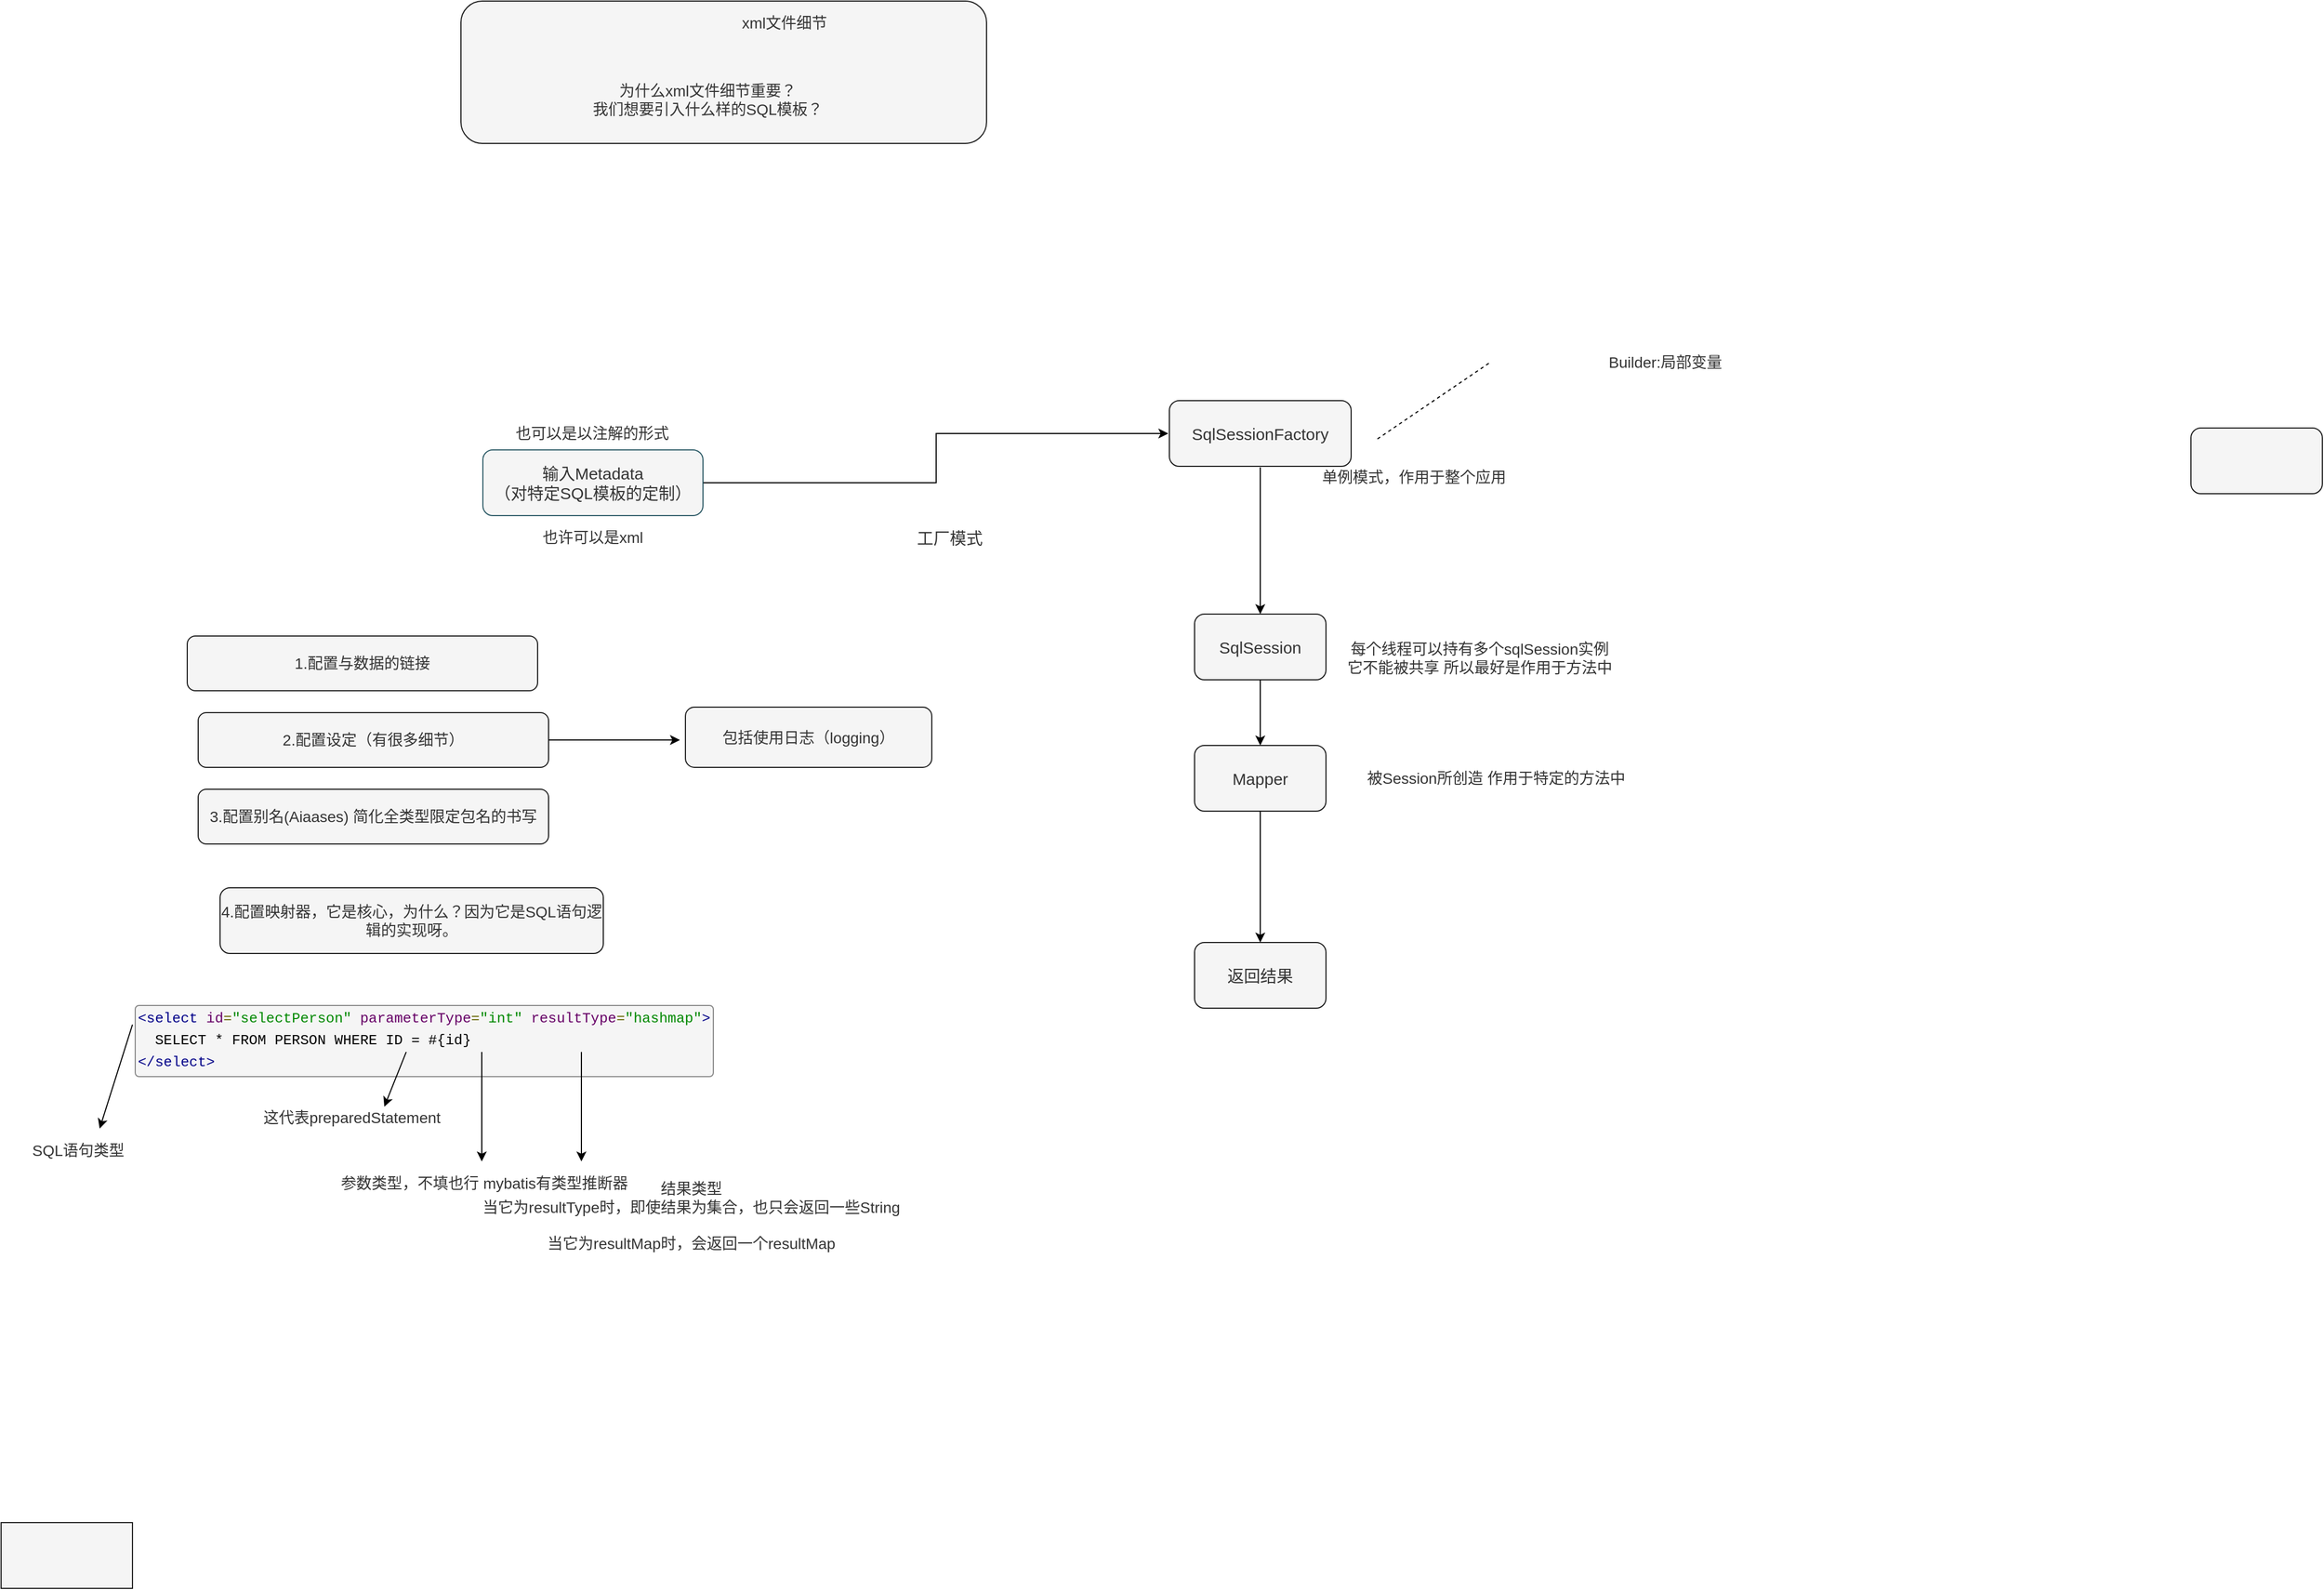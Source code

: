 <mxfile version="13.7.9" type="device"><diagram id="35eFR8FSnUiknflDj2zo" name="第 1 页"><mxGraphModel dx="2249" dy="822" grid="1" gridSize="10" guides="1" tooltips="1" connect="1" arrows="1" fold="1" page="1" pageScale="1" pageWidth="827" pageHeight="1169" math="0" shadow="0"><root><mxCell id="0"/><mxCell id="1" parent="0"/><mxCell id="ilkZyiNanOVAXZy-Vs5E-2" value="" style="rounded=1;whiteSpace=wrap;html=1;shadow=0;glass=0;sketch=0;strokeColor=#1A1A1A;strokeWidth=1;fillColor=#f5f5f5;fontSize=14;fontColor=#333333;" vertex="1" parent="1"><mxGeometry x="-10" y="50" width="480" height="130" as="geometry"/></mxCell><mxCell id="nE3uEgxB3FPaiqFHe7v--18" value="" style="edgeStyle=orthogonalEdgeStyle;rounded=0;orthogonalLoop=1;jettySize=auto;html=1;fontSize=15;fontColor=#333333;" parent="1" source="nE3uEgxB3FPaiqFHe7v--11" target="nE3uEgxB3FPaiqFHe7v--17" edge="1"><mxGeometry relative="1" as="geometry"/></mxCell><mxCell id="nE3uEgxB3FPaiqFHe7v--11" value="SqlSessionFactory" style="rounded=1;whiteSpace=wrap;html=1;fillColor=#f5f5f5;fontSize=15;shadow=0;glass=0;sketch=0;fontColor=#333333;strokeWidth=1;perimeterSpacing=1;strokeColor=#1A1A1A;" parent="1" vertex="1"><mxGeometry x="637" y="415" width="166" height="60" as="geometry"/></mxCell><mxCell id="nE3uEgxB3FPaiqFHe7v--14" style="edgeStyle=orthogonalEdgeStyle;rounded=0;orthogonalLoop=1;jettySize=auto;html=1;fontSize=15;fontColor=#333333;" parent="1" source="nE3uEgxB3FPaiqFHe7v--12" target="nE3uEgxB3FPaiqFHe7v--11" edge="1"><mxGeometry relative="1" as="geometry"/></mxCell><mxCell id="nE3uEgxB3FPaiqFHe7v--12" value="输入Metadata&lt;br&gt;（对特定SQL模板的定制）" style="whiteSpace=wrap;html=1;rounded=1;shadow=0;fontSize=15;fontColor=#333333;strokeColor=#2C5A66;strokeWidth=1;fillColor=#f5f5f5;glass=0;sketch=0;" parent="1" vertex="1"><mxGeometry x="10" y="460" width="201" height="60" as="geometry"/></mxCell><mxCell id="nE3uEgxB3FPaiqFHe7v--44" style="edgeStyle=orthogonalEdgeStyle;rounded=0;orthogonalLoop=1;jettySize=auto;html=1;exitX=0.5;exitY=1;exitDx=0;exitDy=0;entryX=0.5;entryY=0;entryDx=0;entryDy=0;fontSize=14;fontColor=#333333;" parent="1" source="nE3uEgxB3FPaiqFHe7v--17" target="nE3uEgxB3FPaiqFHe7v--22" edge="1"><mxGeometry relative="1" as="geometry"/></mxCell><mxCell id="nE3uEgxB3FPaiqFHe7v--17" value="SqlSession" style="whiteSpace=wrap;html=1;rounded=1;shadow=0;fontSize=15;fontColor=#333333;strokeColor=#1A1A1A;strokeWidth=1;fillColor=#f5f5f5;glass=0;sketch=0;" parent="1" vertex="1"><mxGeometry x="660" y="610" width="120" height="60" as="geometry"/></mxCell><mxCell id="nE3uEgxB3FPaiqFHe7v--19" value="工厂模式" style="text;html=1;strokeColor=none;fillColor=none;align=center;verticalAlign=middle;whiteSpace=wrap;rounded=0;shadow=0;glass=0;sketch=0;fontSize=15;fontColor=#333333;" parent="1" vertex="1"><mxGeometry x="390" y="530" width="93" height="20" as="geometry"/></mxCell><mxCell id="nE3uEgxB3FPaiqFHe7v--20" value="也许可以是xml" style="text;html=1;strokeColor=none;fillColor=none;align=center;verticalAlign=middle;whiteSpace=wrap;rounded=0;shadow=0;glass=0;sketch=0;fontSize=14;fontColor=#333333;" parent="1" vertex="1"><mxGeometry x="45.5" y="535" width="129" height="10" as="geometry"/></mxCell><mxCell id="nE3uEgxB3FPaiqFHe7v--29" value="" style="edgeStyle=orthogonalEdgeStyle;rounded=0;orthogonalLoop=1;jettySize=auto;html=1;fontSize=15;fontColor=#333333;" parent="1" source="nE3uEgxB3FPaiqFHe7v--22" target="nE3uEgxB3FPaiqFHe7v--28" edge="1"><mxGeometry relative="1" as="geometry"/></mxCell><mxCell id="nE3uEgxB3FPaiqFHe7v--22" value="Mapper" style="rounded=1;whiteSpace=wrap;html=1;shadow=0;glass=0;sketch=0;strokeColor=#1A1A1A;strokeWidth=1;fillColor=#f5f5f5;fontSize=15;fontColor=#333333;" parent="1" vertex="1"><mxGeometry x="660" y="730" width="120" height="60" as="geometry"/></mxCell><mxCell id="nE3uEgxB3FPaiqFHe7v--28" value="返回结果" style="whiteSpace=wrap;html=1;rounded=1;shadow=0;fontSize=15;fontColor=#333333;strokeColor=#1A1A1A;strokeWidth=1;fillColor=#f5f5f5;glass=0;sketch=0;" parent="1" vertex="1"><mxGeometry x="660" y="910" width="120" height="60" as="geometry"/></mxCell><mxCell id="nE3uEgxB3FPaiqFHe7v--30" value="也可以是以注解的形式" style="text;html=1;strokeColor=none;fillColor=none;align=center;verticalAlign=middle;whiteSpace=wrap;rounded=0;shadow=0;glass=0;sketch=0;fontSize=14;fontColor=#333333;" parent="1" vertex="1"><mxGeometry x="25" y="440" width="170" height="10" as="geometry"/></mxCell><mxCell id="nE3uEgxB3FPaiqFHe7v--45" value="" style="rounded=1;whiteSpace=wrap;html=1;shadow=0;glass=0;sketch=0;strokeColor=#1A1A1A;strokeWidth=1;fillColor=#f5f5f5;fontSize=14;fontColor=#333333;" parent="1" vertex="1"><mxGeometry x="1570" y="440" width="120" height="60" as="geometry"/></mxCell><mxCell id="nE3uEgxB3FPaiqFHe7v--46" value="" style="endArrow=none;dashed=1;html=1;fontSize=14;fontColor=#333333;" parent="1" edge="1"><mxGeometry width="50" height="50" relative="1" as="geometry"><mxPoint x="827" y="450" as="sourcePoint"/><mxPoint x="930" y="380" as="targetPoint"/></mxGeometry></mxCell><mxCell id="nE3uEgxB3FPaiqFHe7v--47" value="Builder:局部变量" style="text;html=1;strokeColor=none;fillColor=none;align=center;verticalAlign=middle;whiteSpace=wrap;rounded=0;shadow=0;glass=0;sketch=0;fontSize=14;fontColor=#333333;" parent="1" vertex="1"><mxGeometry x="960" y="360" width="260" height="40" as="geometry"/></mxCell><mxCell id="nE3uEgxB3FPaiqFHe7v--48" value="单例模式，作用于整个应用" style="text;html=1;align=center;verticalAlign=middle;resizable=0;points=[];autosize=1;fontSize=14;fontColor=#333333;" parent="1" vertex="1"><mxGeometry x="770" y="475" width="180" height="20" as="geometry"/></mxCell><mxCell id="nE3uEgxB3FPaiqFHe7v--49" value="每个线程可以持有多个sqlSession实例&lt;br&gt;它不能被共享 所以最好是作用于方法中" style="text;html=1;align=center;verticalAlign=middle;resizable=0;points=[];autosize=1;fontSize=14;fontColor=#333333;" parent="1" vertex="1"><mxGeometry x="790" y="630" width="260" height="40" as="geometry"/></mxCell><mxCell id="nE3uEgxB3FPaiqFHe7v--50" value="被Session所创造 作用于特定的方法中" style="text;html=1;align=center;verticalAlign=middle;resizable=0;points=[];autosize=1;fontSize=14;fontColor=#333333;" parent="1" vertex="1"><mxGeometry x="810" y="750" width="250" height="20" as="geometry"/></mxCell><mxCell id="nE3uEgxB3FPaiqFHe7v--51" value="xml文件细节" style="text;html=1;align=center;verticalAlign=middle;resizable=0;points=[];autosize=1;fontSize=14;fontColor=#333333;" parent="1" vertex="1"><mxGeometry x="240" y="60" width="90" height="20" as="geometry"/></mxCell><mxCell id="nE3uEgxB3FPaiqFHe7v--52" value="为什么xml文件细节重要？&lt;br&gt;我们想要引入什么样的SQL模板？" style="text;html=1;align=center;verticalAlign=middle;resizable=0;points=[];autosize=1;fontSize=14;fontColor=#333333;" parent="1" vertex="1"><mxGeometry x="100" y="120" width="230" height="40" as="geometry"/></mxCell><mxCell id="ilkZyiNanOVAXZy-Vs5E-3" value="1.配置与数据的链接" style="rounded=1;whiteSpace=wrap;html=1;shadow=0;glass=0;sketch=0;strokeColor=#1A1A1A;strokeWidth=1;fillColor=#f5f5f5;fontSize=14;fontColor=#333333;" vertex="1" parent="1"><mxGeometry x="-260" y="630" width="320" height="50" as="geometry"/></mxCell><mxCell id="ilkZyiNanOVAXZy-Vs5E-20" style="edgeStyle=orthogonalEdgeStyle;rounded=0;orthogonalLoop=1;jettySize=auto;html=1;fontSize=14;fontColor=#333333;" edge="1" parent="1" source="ilkZyiNanOVAXZy-Vs5E-4"><mxGeometry relative="1" as="geometry"><mxPoint x="190" y="725" as="targetPoint"/></mxGeometry></mxCell><mxCell id="ilkZyiNanOVAXZy-Vs5E-4" value="2.配置设定（有很多细节）" style="rounded=1;whiteSpace=wrap;html=1;shadow=0;glass=0;sketch=0;strokeColor=#1A1A1A;strokeWidth=1;fillColor=#f5f5f5;fontSize=14;fontColor=#333333;" vertex="1" parent="1"><mxGeometry x="-250" y="700" width="320" height="50" as="geometry"/></mxCell><mxCell id="ilkZyiNanOVAXZy-Vs5E-5" value="3.配置别名(Aiaases) 简化全类型限定包名的书写" style="rounded=1;whiteSpace=wrap;html=1;shadow=0;glass=0;sketch=0;strokeColor=#1A1A1A;strokeWidth=1;fillColor=#f5f5f5;fontSize=14;fontColor=#333333;" vertex="1" parent="1"><mxGeometry x="-250" y="770" width="320" height="50" as="geometry"/></mxCell><mxCell id="ilkZyiNanOVAXZy-Vs5E-6" value="4.配置映射器，它是核心，为什么？因为它是SQL语句逻辑的实现呀。" style="rounded=1;whiteSpace=wrap;html=1;shadow=0;glass=0;sketch=0;strokeColor=#1A1A1A;strokeWidth=1;fillColor=#f5f5f5;fontSize=14;fontColor=#333333;" vertex="1" parent="1"><mxGeometry x="-230" y="860" width="350" height="60" as="geometry"/></mxCell><mxCell id="ilkZyiNanOVAXZy-Vs5E-7" value="&lt;pre class=&quot;prettyprint&quot; style=&quot;padding: 2px; font-family: monaco, menlo, consolas, &amp;quot;courier new&amp;quot;, monospace; font-size: 13px; color: rgb(51, 51, 51); border-radius: 4px; display: block; margin: 0px 0px 20px; line-height: 20px; word-break: break-all; overflow-wrap: break-word; background-color: rgb(245, 245, 245); border: 1px solid rgb(136, 136, 136); font-style: normal; font-weight: 400; letter-spacing: normal; text-indent: 0px; text-transform: none; word-spacing: 0px;&quot;&gt;&lt;span class=&quot;tag&quot; style=&quot;color: rgb(0 , 0 , 136)&quot;&gt;&amp;lt;select&lt;/span&gt;&lt;span class=&quot;pln&quot; style=&quot;color: rgb(0 , 0 , 0)&quot;&gt; &lt;/span&gt;&lt;span class=&quot;atn&quot; style=&quot;color: rgb(102 , 0 , 102)&quot;&gt;id&lt;/span&gt;&lt;span class=&quot;pun&quot; style=&quot;color: rgb(102 , 102 , 0)&quot;&gt;=&lt;/span&gt;&lt;span class=&quot;atv&quot; style=&quot;color: rgb(0 , 136 , 0)&quot;&gt;&quot;selectPerson&quot;&lt;/span&gt;&lt;span class=&quot;pln&quot; style=&quot;color: rgb(0 , 0 , 0)&quot;&gt; &lt;/span&gt;&lt;span class=&quot;atn&quot; style=&quot;color: rgb(102 , 0 , 102)&quot;&gt;parameterType&lt;/span&gt;&lt;span class=&quot;pun&quot; style=&quot;color: rgb(102 , 102 , 0)&quot;&gt;=&lt;/span&gt;&lt;span class=&quot;atv&quot; style=&quot;color: rgb(0 , 136 , 0)&quot;&gt;&quot;int&quot;&lt;/span&gt;&lt;span class=&quot;pln&quot; style=&quot;color: rgb(0 , 0 , 0)&quot;&gt; &lt;/span&gt;&lt;span class=&quot;atn&quot; style=&quot;color: rgb(102 , 0 , 102)&quot;&gt;resultType&lt;/span&gt;&lt;span class=&quot;pun&quot; style=&quot;color: rgb(102 , 102 , 0)&quot;&gt;=&lt;/span&gt;&lt;span class=&quot;atv&quot; style=&quot;color: rgb(0 , 136 , 0)&quot;&gt;&quot;hashmap&quot;&lt;/span&gt;&lt;span class=&quot;tag&quot; style=&quot;color: rgb(0 , 0 , 136)&quot;&gt;&amp;gt;&lt;/span&gt;&lt;span class=&quot;pln&quot; style=&quot;color: rgb(0 , 0 , 0)&quot;&gt;&#10;  SELECT * FROM PERSON WHERE ID = #{id}&#10;&lt;/span&gt;&lt;span class=&quot;tag&quot; style=&quot;color: rgb(0 , 0 , 136)&quot;&gt;&amp;lt;/select&amp;gt;&lt;/span&gt;&lt;/pre&gt;" style="text;whiteSpace=wrap;html=1;fontSize=14;fontColor=#333333;" vertex="1" parent="1"><mxGeometry x="-310" y="960" width="510" height="100" as="geometry"/></mxCell><mxCell id="ilkZyiNanOVAXZy-Vs5E-9" value="" style="endArrow=classic;html=1;fontSize=14;fontColor=#333333;" edge="1" parent="1"><mxGeometry width="50" height="50" relative="1" as="geometry"><mxPoint x="9" y="1010" as="sourcePoint"/><mxPoint x="9" y="1110" as="targetPoint"/></mxGeometry></mxCell><mxCell id="ilkZyiNanOVAXZy-Vs5E-10" value="参数类型，不填也行 mybatis有类型推断器" style="text;html=1;align=center;verticalAlign=middle;resizable=0;points=[];autosize=1;fontSize=14;fontColor=#333333;" vertex="1" parent="1"><mxGeometry x="-129.5" y="1120" width="280" height="20" as="geometry"/></mxCell><mxCell id="ilkZyiNanOVAXZy-Vs5E-11" value="" style="endArrow=classic;html=1;fontSize=14;fontColor=#333333;" edge="1" parent="1"><mxGeometry width="50" height="50" relative="1" as="geometry"><mxPoint x="100" y="1010" as="sourcePoint"/><mxPoint x="100" y="1110" as="targetPoint"/></mxGeometry></mxCell><mxCell id="ilkZyiNanOVAXZy-Vs5E-12" value="结果类型&lt;br&gt;当它为resultType时，即使结果为集合，也只会返回一些String&lt;br&gt;&lt;br&gt;当它为resultMap时，会返回一个resultMap" style="text;html=1;align=center;verticalAlign=middle;resizable=0;points=[];autosize=1;fontSize=14;fontColor=#333333;" vertex="1" parent="1"><mxGeometry y="1125" width="400" height="70" as="geometry"/></mxCell><mxCell id="ilkZyiNanOVAXZy-Vs5E-13" value="" style="rounded=0;whiteSpace=wrap;html=1;shadow=0;glass=0;sketch=0;strokeColor=#1A1A1A;strokeWidth=1;fillColor=#f5f5f5;fontSize=14;fontColor=#333333;" vertex="1" parent="1"><mxGeometry x="-430" y="1440" width="120" height="60" as="geometry"/></mxCell><mxCell id="ilkZyiNanOVAXZy-Vs5E-15" value="" style="endArrow=classic;html=1;fontSize=14;fontColor=#333333;" edge="1" parent="1"><mxGeometry width="50" height="50" relative="1" as="geometry"><mxPoint x="-60" y="1010" as="sourcePoint"/><mxPoint x="-80" y="1060" as="targetPoint"/></mxGeometry></mxCell><mxCell id="ilkZyiNanOVAXZy-Vs5E-16" value="这代表preparedStatement" style="text;html=1;align=center;verticalAlign=middle;resizable=0;points=[];autosize=1;fontSize=14;fontColor=#333333;" vertex="1" parent="1"><mxGeometry x="-200" y="1060" width="180" height="20" as="geometry"/></mxCell><mxCell id="ilkZyiNanOVAXZy-Vs5E-18" value="" style="endArrow=classic;html=1;fontSize=14;fontColor=#333333;exitX=0;exitY=0.25;exitDx=0;exitDy=0;" edge="1" parent="1" source="ilkZyiNanOVAXZy-Vs5E-7"><mxGeometry width="50" height="50" relative="1" as="geometry"><mxPoint x="-150" y="1280" as="sourcePoint"/><mxPoint x="-340" y="1080" as="targetPoint"/></mxGeometry></mxCell><mxCell id="ilkZyiNanOVAXZy-Vs5E-19" value="SQL语句类型" style="text;html=1;align=center;verticalAlign=middle;resizable=0;points=[];autosize=1;fontSize=14;fontColor=#333333;" vertex="1" parent="1"><mxGeometry x="-410" y="1090" width="100" height="20" as="geometry"/></mxCell><mxCell id="ilkZyiNanOVAXZy-Vs5E-21" value="包括使用日志（logging）" style="rounded=1;whiteSpace=wrap;html=1;shadow=0;glass=0;sketch=0;strokeColor=#1A1A1A;strokeWidth=1;fillColor=#f5f5f5;fontSize=14;fontColor=#333333;" vertex="1" parent="1"><mxGeometry x="195" y="695" width="225" height="55" as="geometry"/></mxCell></root></mxGraphModel></diagram></mxfile>